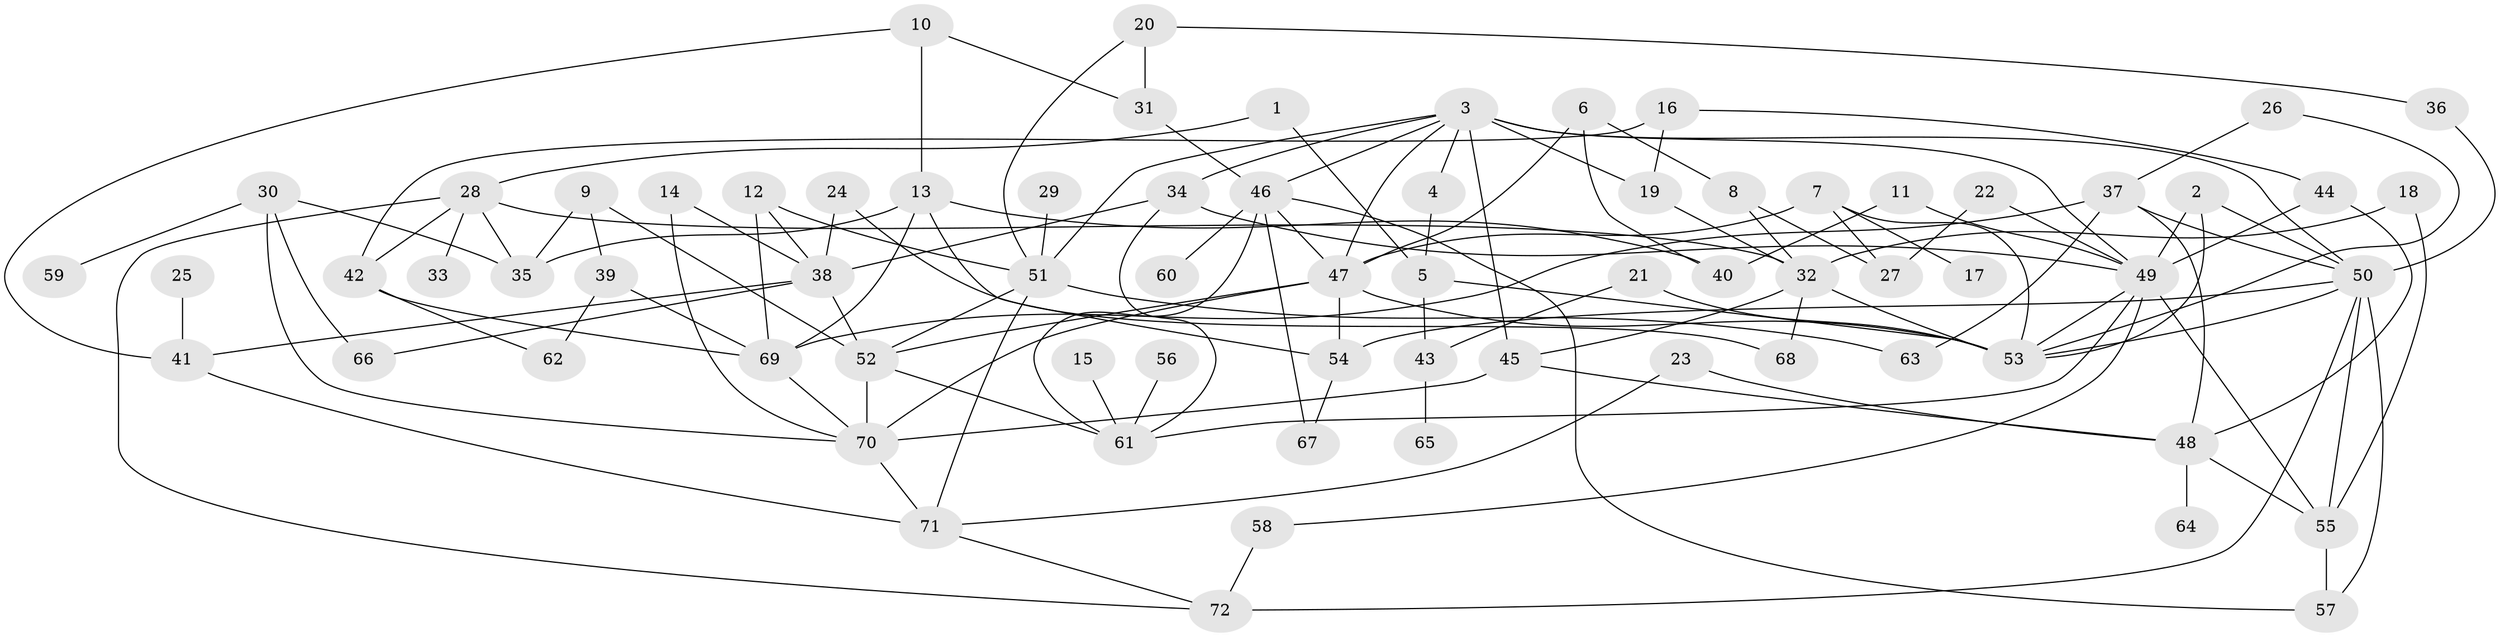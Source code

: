 // original degree distribution, {4: 0.1527777777777778, 6: 0.013888888888888888, 8: 0.006944444444444444, 5: 0.06944444444444445, 7: 0.020833333333333332, 2: 0.2986111111111111, 3: 0.2847222222222222, 1: 0.1527777777777778}
// Generated by graph-tools (version 1.1) at 2025/25/03/09/25 03:25:31]
// undirected, 72 vertices, 131 edges
graph export_dot {
graph [start="1"]
  node [color=gray90,style=filled];
  1;
  2;
  3;
  4;
  5;
  6;
  7;
  8;
  9;
  10;
  11;
  12;
  13;
  14;
  15;
  16;
  17;
  18;
  19;
  20;
  21;
  22;
  23;
  24;
  25;
  26;
  27;
  28;
  29;
  30;
  31;
  32;
  33;
  34;
  35;
  36;
  37;
  38;
  39;
  40;
  41;
  42;
  43;
  44;
  45;
  46;
  47;
  48;
  49;
  50;
  51;
  52;
  53;
  54;
  55;
  56;
  57;
  58;
  59;
  60;
  61;
  62;
  63;
  64;
  65;
  66;
  67;
  68;
  69;
  70;
  71;
  72;
  1 -- 5 [weight=1.0];
  1 -- 28 [weight=1.0];
  2 -- 49 [weight=1.0];
  2 -- 50 [weight=1.0];
  2 -- 53 [weight=1.0];
  3 -- 4 [weight=1.0];
  3 -- 19 [weight=1.0];
  3 -- 34 [weight=1.0];
  3 -- 45 [weight=1.0];
  3 -- 46 [weight=1.0];
  3 -- 47 [weight=1.0];
  3 -- 49 [weight=1.0];
  3 -- 50 [weight=2.0];
  3 -- 51 [weight=1.0];
  4 -- 5 [weight=1.0];
  5 -- 43 [weight=1.0];
  5 -- 53 [weight=1.0];
  6 -- 8 [weight=1.0];
  6 -- 40 [weight=1.0];
  6 -- 47 [weight=1.0];
  7 -- 17 [weight=1.0];
  7 -- 27 [weight=1.0];
  7 -- 47 [weight=1.0];
  7 -- 53 [weight=1.0];
  8 -- 27 [weight=1.0];
  8 -- 32 [weight=1.0];
  9 -- 35 [weight=1.0];
  9 -- 39 [weight=1.0];
  9 -- 52 [weight=1.0];
  10 -- 13 [weight=1.0];
  10 -- 31 [weight=1.0];
  10 -- 41 [weight=1.0];
  11 -- 40 [weight=1.0];
  11 -- 49 [weight=1.0];
  12 -- 38 [weight=1.0];
  12 -- 51 [weight=1.0];
  12 -- 69 [weight=1.0];
  13 -- 35 [weight=1.0];
  13 -- 40 [weight=1.0];
  13 -- 54 [weight=1.0];
  13 -- 69 [weight=1.0];
  14 -- 38 [weight=1.0];
  14 -- 70 [weight=1.0];
  15 -- 61 [weight=1.0];
  16 -- 19 [weight=1.0];
  16 -- 42 [weight=1.0];
  16 -- 44 [weight=1.0];
  18 -- 32 [weight=1.0];
  18 -- 55 [weight=1.0];
  19 -- 32 [weight=1.0];
  20 -- 31 [weight=1.0];
  20 -- 36 [weight=1.0];
  20 -- 51 [weight=1.0];
  21 -- 43 [weight=1.0];
  21 -- 53 [weight=1.0];
  22 -- 27 [weight=1.0];
  22 -- 49 [weight=1.0];
  23 -- 48 [weight=1.0];
  23 -- 71 [weight=1.0];
  24 -- 38 [weight=1.0];
  24 -- 68 [weight=1.0];
  25 -- 41 [weight=2.0];
  26 -- 37 [weight=1.0];
  26 -- 53 [weight=1.0];
  28 -- 32 [weight=1.0];
  28 -- 33 [weight=1.0];
  28 -- 35 [weight=1.0];
  28 -- 42 [weight=1.0];
  28 -- 72 [weight=1.0];
  29 -- 51 [weight=1.0];
  30 -- 35 [weight=1.0];
  30 -- 59 [weight=1.0];
  30 -- 66 [weight=1.0];
  30 -- 70 [weight=1.0];
  31 -- 46 [weight=1.0];
  32 -- 45 [weight=1.0];
  32 -- 53 [weight=1.0];
  32 -- 68 [weight=1.0];
  34 -- 38 [weight=1.0];
  34 -- 49 [weight=1.0];
  34 -- 61 [weight=1.0];
  36 -- 50 [weight=1.0];
  37 -- 48 [weight=1.0];
  37 -- 50 [weight=1.0];
  37 -- 63 [weight=1.0];
  37 -- 69 [weight=1.0];
  38 -- 41 [weight=1.0];
  38 -- 52 [weight=1.0];
  38 -- 66 [weight=1.0];
  39 -- 62 [weight=1.0];
  39 -- 69 [weight=1.0];
  41 -- 71 [weight=1.0];
  42 -- 62 [weight=1.0];
  42 -- 69 [weight=1.0];
  43 -- 65 [weight=1.0];
  44 -- 48 [weight=1.0];
  44 -- 49 [weight=1.0];
  45 -- 48 [weight=1.0];
  45 -- 70 [weight=1.0];
  46 -- 47 [weight=1.0];
  46 -- 57 [weight=1.0];
  46 -- 60 [weight=1.0];
  46 -- 61 [weight=1.0];
  46 -- 67 [weight=1.0];
  47 -- 52 [weight=1.0];
  47 -- 53 [weight=1.0];
  47 -- 54 [weight=1.0];
  47 -- 70 [weight=1.0];
  48 -- 55 [weight=1.0];
  48 -- 64 [weight=1.0];
  49 -- 53 [weight=1.0];
  49 -- 55 [weight=1.0];
  49 -- 58 [weight=1.0];
  49 -- 61 [weight=1.0];
  50 -- 53 [weight=1.0];
  50 -- 54 [weight=1.0];
  50 -- 55 [weight=1.0];
  50 -- 57 [weight=1.0];
  50 -- 72 [weight=1.0];
  51 -- 52 [weight=1.0];
  51 -- 63 [weight=1.0];
  51 -- 71 [weight=1.0];
  52 -- 61 [weight=1.0];
  52 -- 70 [weight=1.0];
  54 -- 67 [weight=1.0];
  55 -- 57 [weight=1.0];
  56 -- 61 [weight=1.0];
  58 -- 72 [weight=1.0];
  69 -- 70 [weight=1.0];
  70 -- 71 [weight=1.0];
  71 -- 72 [weight=1.0];
}
